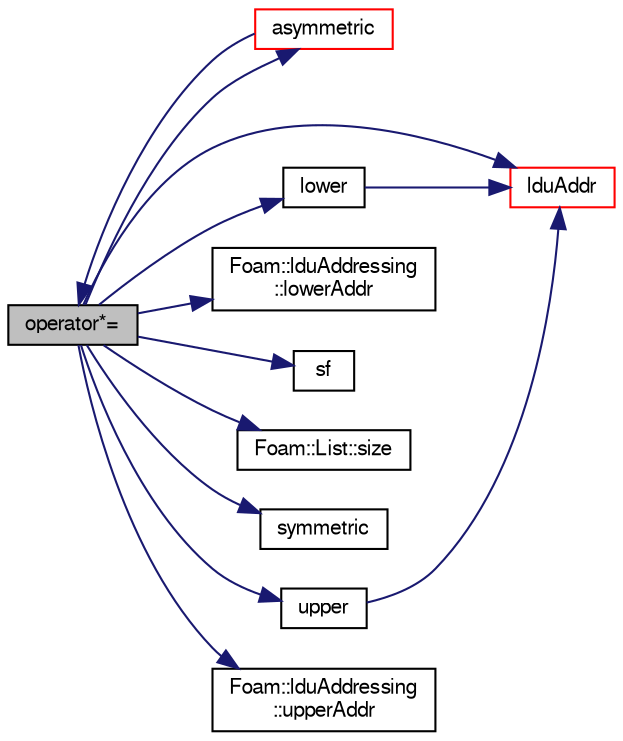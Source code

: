 digraph "operator*="
{
  bgcolor="transparent";
  edge [fontname="FreeSans",fontsize="10",labelfontname="FreeSans",labelfontsize="10"];
  node [fontname="FreeSans",fontsize="10",shape=record];
  rankdir="LR";
  Node1873 [label="operator*=",height=0.2,width=0.4,color="black", fillcolor="grey75", style="filled", fontcolor="black"];
  Node1873 -> Node1874 [color="midnightblue",fontsize="10",style="solid",fontname="FreeSans"];
  Node1874 [label="asymmetric",height=0.2,width=0.4,color="red",URL="$a26882.html#aff45003a4c4226b1f6f4e5e24d382e03"];
  Node1874 -> Node1873 [color="midnightblue",fontsize="10",style="solid",fontname="FreeSans"];
  Node1873 -> Node1891 [color="midnightblue",fontsize="10",style="solid",fontname="FreeSans"];
  Node1891 [label="lduAddr",height=0.2,width=0.4,color="red",URL="$a26882.html#a9b4176b96c4c508a072b5c69fb71b861",tooltip="Return the LDU addressing. "];
  Node1873 -> Node1893 [color="midnightblue",fontsize="10",style="solid",fontname="FreeSans"];
  Node1893 [label="lower",height=0.2,width=0.4,color="black",URL="$a26882.html#a734a4ef740d3c42f77537ecea178a161"];
  Node1893 -> Node1891 [color="midnightblue",fontsize="10",style="solid",fontname="FreeSans"];
  Node1873 -> Node1894 [color="midnightblue",fontsize="10",style="solid",fontname="FreeSans"];
  Node1894 [label="Foam::lduAddressing\l::lowerAddr",height=0.2,width=0.4,color="black",URL="$a26850.html#acd71c2321f86cb61103e8d46142d19b3",tooltip="Return lower addressing. "];
  Node1873 -> Node1962 [color="midnightblue",fontsize="10",style="solid",fontname="FreeSans"];
  Node1962 [label="sf",height=0.2,width=0.4,color="black",URL="$a19016.html#ab318caaec810447a252e6134c88a7a77"];
  Node1873 -> Node1895 [color="midnightblue",fontsize="10",style="solid",fontname="FreeSans"];
  Node1895 [label="Foam::List::size",height=0.2,width=0.4,color="black",URL="$a25694.html#a8a5f6fa29bd4b500caf186f60245b384",tooltip="Override size to be inconsistent with allocated storage. "];
  Node1873 -> Node1958 [color="midnightblue",fontsize="10",style="solid",fontname="FreeSans"];
  Node1958 [label="symmetric",height=0.2,width=0.4,color="black",URL="$a26882.html#a054885c66384c7bbfc59b9916d5be00f"];
  Node1873 -> Node1896 [color="midnightblue",fontsize="10",style="solid",fontname="FreeSans"];
  Node1896 [label="upper",height=0.2,width=0.4,color="black",URL="$a26882.html#a11672a767f497e24dce3ff31da13d9d0"];
  Node1896 -> Node1891 [color="midnightblue",fontsize="10",style="solid",fontname="FreeSans"];
  Node1873 -> Node1897 [color="midnightblue",fontsize="10",style="solid",fontname="FreeSans"];
  Node1897 [label="Foam::lduAddressing\l::upperAddr",height=0.2,width=0.4,color="black",URL="$a26850.html#ac0baafb7743d958e9e27804c8c53f1b8",tooltip="Return upper addressing. "];
}
